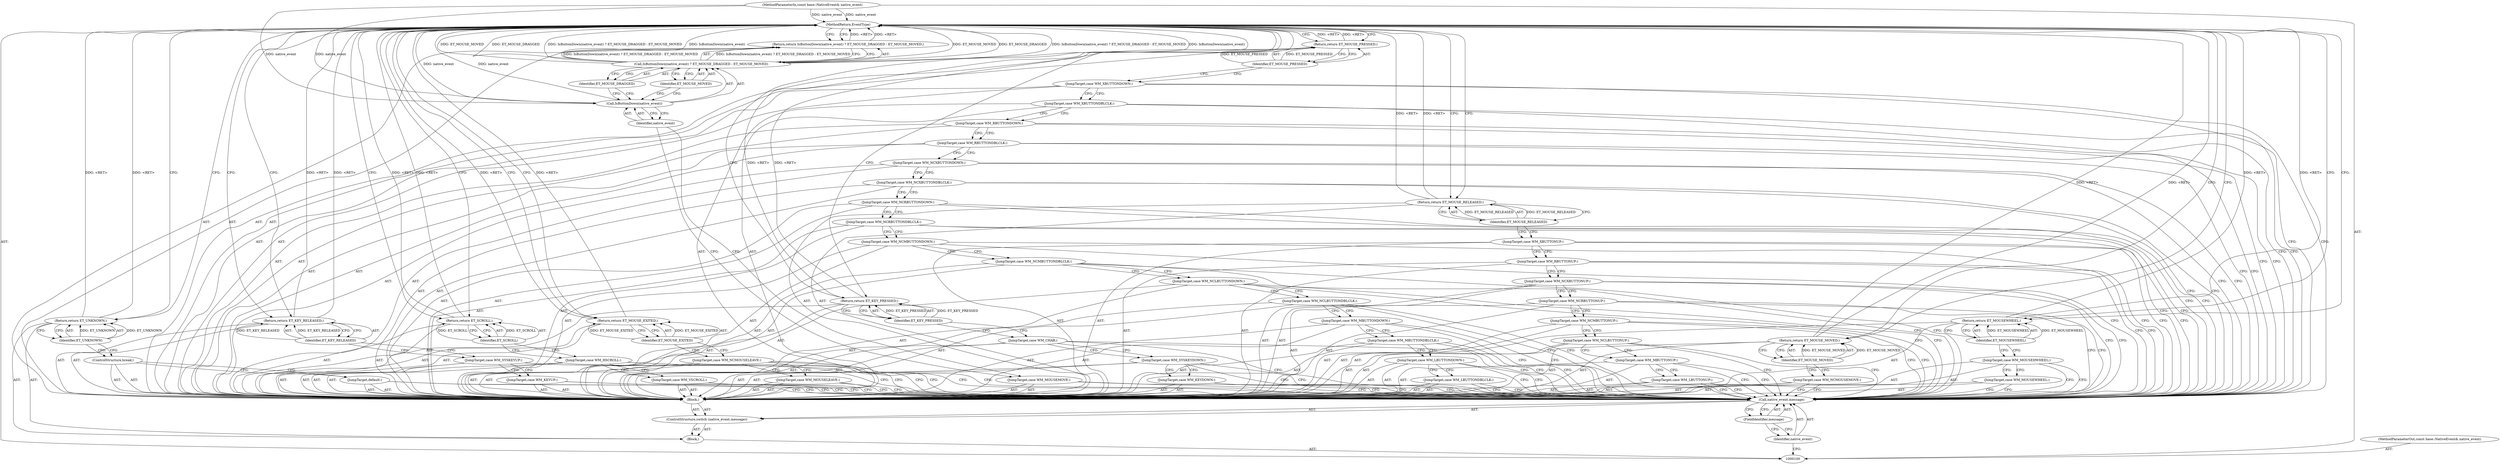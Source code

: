 digraph "0_Chrome_87c15175997b0103166020d79fe9048dcf4025f4" {
"1000171" [label="(MethodReturn,EventType)"];
"1000101" [label="(MethodParameterIn,const base::NativeEvent& native_event)"];
"1000192" [label="(MethodParameterOut,const base::NativeEvent& native_event)"];
"1000102" [label="(Block,)"];
"1000117" [label="(JumpTarget,case WM_LBUTTONDBLCLK:)"];
"1000118" [label="(JumpTarget,case WM_LBUTTONDOWN:)"];
"1000119" [label="(JumpTarget,case WM_MBUTTONDBLCLK:)"];
"1000120" [label="(JumpTarget,case WM_MBUTTONDOWN:)"];
"1000121" [label="(JumpTarget,case WM_NCLBUTTONDBLCLK:)"];
"1000122" [label="(JumpTarget,case WM_NCLBUTTONDOWN:)"];
"1000123" [label="(JumpTarget,case WM_NCMBUTTONDBLCLK:)"];
"1000124" [label="(JumpTarget,case WM_NCMBUTTONDOWN:)"];
"1000125" [label="(JumpTarget,case WM_NCRBUTTONDBLCLK:)"];
"1000126" [label="(JumpTarget,case WM_NCRBUTTONDOWN:)"];
"1000104" [label="(Call,native_event.message)"];
"1000105" [label="(Identifier,native_event)"];
"1000103" [label="(ControlStructure,switch (native_event.message))"];
"1000106" [label="(FieldIdentifier,message)"];
"1000107" [label="(Block,)"];
"1000127" [label="(JumpTarget,case WM_NCXBUTTONDBLCLK:)"];
"1000128" [label="(JumpTarget,case WM_NCXBUTTONDOWN:)"];
"1000129" [label="(JumpTarget,case WM_RBUTTONDBLCLK:)"];
"1000130" [label="(JumpTarget,case WM_RBUTTONDOWN:)"];
"1000131" [label="(JumpTarget,case WM_XBUTTONDBLCLK:)"];
"1000132" [label="(JumpTarget,case WM_XBUTTONDOWN:)"];
"1000134" [label="(Identifier,ET_MOUSE_PRESSED)"];
"1000133" [label="(Return,return ET_MOUSE_PRESSED;)"];
"1000135" [label="(JumpTarget,case WM_LBUTTONUP:)"];
"1000136" [label="(JumpTarget,case WM_MBUTTONUP:)"];
"1000137" [label="(JumpTarget,case WM_NCLBUTTONUP:)"];
"1000108" [label="(JumpTarget,case WM_KEYDOWN:)"];
"1000138" [label="(JumpTarget,case WM_NCMBUTTONUP:)"];
"1000139" [label="(JumpTarget,case WM_NCRBUTTONUP:)"];
"1000140" [label="(JumpTarget,case WM_NCXBUTTONUP:)"];
"1000141" [label="(JumpTarget,case WM_RBUTTONUP:)"];
"1000142" [label="(JumpTarget,case WM_XBUTTONUP:)"];
"1000144" [label="(Identifier,ET_MOUSE_RELEASED)"];
"1000143" [label="(Return,return ET_MOUSE_RELEASED;)"];
"1000145" [label="(JumpTarget,case WM_MOUSEMOVE:)"];
"1000147" [label="(Call,IsButtonDown(native_event) ? ET_MOUSE_DRAGGED : ET_MOUSE_MOVED)"];
"1000148" [label="(Call,IsButtonDown(native_event))"];
"1000149" [label="(Identifier,native_event)"];
"1000150" [label="(Identifier,ET_MOUSE_DRAGGED)"];
"1000146" [label="(Return,return IsButtonDown(native_event) ? ET_MOUSE_DRAGGED : ET_MOUSE_MOVED;)"];
"1000151" [label="(Identifier,ET_MOUSE_MOVED)"];
"1000152" [label="(JumpTarget,case WM_NCMOUSEMOVE:)"];
"1000154" [label="(Identifier,ET_MOUSE_MOVED)"];
"1000153" [label="(Return,return ET_MOUSE_MOVED;)"];
"1000109" [label="(JumpTarget,case WM_SYSKEYDOWN:)"];
"1000155" [label="(JumpTarget,case WM_MOUSEWHEEL:)"];
"1000156" [label="(JumpTarget,case WM_MOUSEHWHEEL:)"];
"1000158" [label="(Identifier,ET_MOUSEWHEEL)"];
"1000157" [label="(Return,return ET_MOUSEWHEEL;)"];
"1000159" [label="(JumpTarget,case WM_MOUSELEAVE:)"];
"1000160" [label="(JumpTarget,case WM_NCMOUSELEAVE:)"];
"1000162" [label="(Identifier,ET_MOUSE_EXITED)"];
"1000161" [label="(Return,return ET_MOUSE_EXITED;)"];
"1000163" [label="(JumpTarget,case WM_VSCROLL:)"];
"1000164" [label="(JumpTarget,case WM_HSCROLL:)"];
"1000166" [label="(Identifier,ET_SCROLL)"];
"1000165" [label="(Return,return ET_SCROLL;)"];
"1000167" [label="(JumpTarget,default:)"];
"1000110" [label="(JumpTarget,case WM_CHAR:)"];
"1000168" [label="(ControlStructure,break;)"];
"1000169" [label="(Return,return ET_UNKNOWN;)"];
"1000170" [label="(Identifier,ET_UNKNOWN)"];
"1000112" [label="(Identifier,ET_KEY_PRESSED)"];
"1000111" [label="(Return,return ET_KEY_PRESSED;)"];
"1000113" [label="(JumpTarget,case WM_KEYUP:)"];
"1000114" [label="(JumpTarget,case WM_SYSKEYUP:)"];
"1000116" [label="(Identifier,ET_KEY_RELEASED)"];
"1000115" [label="(Return,return ET_KEY_RELEASED;)"];
"1000171" -> "1000100"  [label="AST: "];
"1000171" -> "1000111"  [label="CFG: "];
"1000171" -> "1000115"  [label="CFG: "];
"1000171" -> "1000133"  [label="CFG: "];
"1000171" -> "1000143"  [label="CFG: "];
"1000171" -> "1000146"  [label="CFG: "];
"1000171" -> "1000153"  [label="CFG: "];
"1000171" -> "1000157"  [label="CFG: "];
"1000171" -> "1000161"  [label="CFG: "];
"1000171" -> "1000165"  [label="CFG: "];
"1000171" -> "1000169"  [label="CFG: "];
"1000161" -> "1000171"  [label="DDG: <RET>"];
"1000169" -> "1000171"  [label="DDG: <RET>"];
"1000165" -> "1000171"  [label="DDG: <RET>"];
"1000153" -> "1000171"  [label="DDG: <RET>"];
"1000111" -> "1000171"  [label="DDG: <RET>"];
"1000133" -> "1000171"  [label="DDG: <RET>"];
"1000146" -> "1000171"  [label="DDG: <RET>"];
"1000143" -> "1000171"  [label="DDG: <RET>"];
"1000115" -> "1000171"  [label="DDG: <RET>"];
"1000157" -> "1000171"  [label="DDG: <RET>"];
"1000147" -> "1000171"  [label="DDG: ET_MOUSE_MOVED"];
"1000147" -> "1000171"  [label="DDG: ET_MOUSE_DRAGGED"];
"1000147" -> "1000171"  [label="DDG: IsButtonDown(native_event) ? ET_MOUSE_DRAGGED : ET_MOUSE_MOVED"];
"1000147" -> "1000171"  [label="DDG: IsButtonDown(native_event)"];
"1000101" -> "1000171"  [label="DDG: native_event"];
"1000148" -> "1000171"  [label="DDG: native_event"];
"1000101" -> "1000100"  [label="AST: "];
"1000101" -> "1000171"  [label="DDG: native_event"];
"1000101" -> "1000148"  [label="DDG: native_event"];
"1000192" -> "1000100"  [label="AST: "];
"1000102" -> "1000100"  [label="AST: "];
"1000103" -> "1000102"  [label="AST: "];
"1000169" -> "1000102"  [label="AST: "];
"1000117" -> "1000107"  [label="AST: "];
"1000117" -> "1000104"  [label="CFG: "];
"1000118" -> "1000117"  [label="CFG: "];
"1000118" -> "1000107"  [label="AST: "];
"1000118" -> "1000104"  [label="CFG: "];
"1000118" -> "1000117"  [label="CFG: "];
"1000119" -> "1000118"  [label="CFG: "];
"1000119" -> "1000107"  [label="AST: "];
"1000119" -> "1000104"  [label="CFG: "];
"1000119" -> "1000118"  [label="CFG: "];
"1000120" -> "1000119"  [label="CFG: "];
"1000120" -> "1000107"  [label="AST: "];
"1000120" -> "1000104"  [label="CFG: "];
"1000120" -> "1000119"  [label="CFG: "];
"1000121" -> "1000120"  [label="CFG: "];
"1000121" -> "1000107"  [label="AST: "];
"1000121" -> "1000104"  [label="CFG: "];
"1000121" -> "1000120"  [label="CFG: "];
"1000122" -> "1000121"  [label="CFG: "];
"1000122" -> "1000107"  [label="AST: "];
"1000122" -> "1000104"  [label="CFG: "];
"1000122" -> "1000121"  [label="CFG: "];
"1000123" -> "1000122"  [label="CFG: "];
"1000123" -> "1000107"  [label="AST: "];
"1000123" -> "1000104"  [label="CFG: "];
"1000123" -> "1000122"  [label="CFG: "];
"1000124" -> "1000123"  [label="CFG: "];
"1000124" -> "1000107"  [label="AST: "];
"1000124" -> "1000104"  [label="CFG: "];
"1000124" -> "1000123"  [label="CFG: "];
"1000125" -> "1000124"  [label="CFG: "];
"1000125" -> "1000107"  [label="AST: "];
"1000125" -> "1000104"  [label="CFG: "];
"1000125" -> "1000124"  [label="CFG: "];
"1000126" -> "1000125"  [label="CFG: "];
"1000126" -> "1000107"  [label="AST: "];
"1000126" -> "1000104"  [label="CFG: "];
"1000126" -> "1000125"  [label="CFG: "];
"1000127" -> "1000126"  [label="CFG: "];
"1000104" -> "1000103"  [label="AST: "];
"1000104" -> "1000106"  [label="CFG: "];
"1000105" -> "1000104"  [label="AST: "];
"1000106" -> "1000104"  [label="AST: "];
"1000108" -> "1000104"  [label="CFG: "];
"1000109" -> "1000104"  [label="CFG: "];
"1000110" -> "1000104"  [label="CFG: "];
"1000113" -> "1000104"  [label="CFG: "];
"1000114" -> "1000104"  [label="CFG: "];
"1000117" -> "1000104"  [label="CFG: "];
"1000118" -> "1000104"  [label="CFG: "];
"1000119" -> "1000104"  [label="CFG: "];
"1000120" -> "1000104"  [label="CFG: "];
"1000121" -> "1000104"  [label="CFG: "];
"1000122" -> "1000104"  [label="CFG: "];
"1000123" -> "1000104"  [label="CFG: "];
"1000124" -> "1000104"  [label="CFG: "];
"1000125" -> "1000104"  [label="CFG: "];
"1000126" -> "1000104"  [label="CFG: "];
"1000127" -> "1000104"  [label="CFG: "];
"1000128" -> "1000104"  [label="CFG: "];
"1000129" -> "1000104"  [label="CFG: "];
"1000130" -> "1000104"  [label="CFG: "];
"1000131" -> "1000104"  [label="CFG: "];
"1000132" -> "1000104"  [label="CFG: "];
"1000135" -> "1000104"  [label="CFG: "];
"1000136" -> "1000104"  [label="CFG: "];
"1000137" -> "1000104"  [label="CFG: "];
"1000138" -> "1000104"  [label="CFG: "];
"1000139" -> "1000104"  [label="CFG: "];
"1000140" -> "1000104"  [label="CFG: "];
"1000141" -> "1000104"  [label="CFG: "];
"1000142" -> "1000104"  [label="CFG: "];
"1000145" -> "1000104"  [label="CFG: "];
"1000152" -> "1000104"  [label="CFG: "];
"1000155" -> "1000104"  [label="CFG: "];
"1000156" -> "1000104"  [label="CFG: "];
"1000159" -> "1000104"  [label="CFG: "];
"1000160" -> "1000104"  [label="CFG: "];
"1000163" -> "1000104"  [label="CFG: "];
"1000164" -> "1000104"  [label="CFG: "];
"1000167" -> "1000104"  [label="CFG: "];
"1000105" -> "1000104"  [label="AST: "];
"1000105" -> "1000100"  [label="CFG: "];
"1000106" -> "1000105"  [label="CFG: "];
"1000103" -> "1000102"  [label="AST: "];
"1000104" -> "1000103"  [label="AST: "];
"1000107" -> "1000103"  [label="AST: "];
"1000106" -> "1000104"  [label="AST: "];
"1000106" -> "1000105"  [label="CFG: "];
"1000104" -> "1000106"  [label="CFG: "];
"1000107" -> "1000103"  [label="AST: "];
"1000108" -> "1000107"  [label="AST: "];
"1000109" -> "1000107"  [label="AST: "];
"1000110" -> "1000107"  [label="AST: "];
"1000111" -> "1000107"  [label="AST: "];
"1000113" -> "1000107"  [label="AST: "];
"1000114" -> "1000107"  [label="AST: "];
"1000115" -> "1000107"  [label="AST: "];
"1000117" -> "1000107"  [label="AST: "];
"1000118" -> "1000107"  [label="AST: "];
"1000119" -> "1000107"  [label="AST: "];
"1000120" -> "1000107"  [label="AST: "];
"1000121" -> "1000107"  [label="AST: "];
"1000122" -> "1000107"  [label="AST: "];
"1000123" -> "1000107"  [label="AST: "];
"1000124" -> "1000107"  [label="AST: "];
"1000125" -> "1000107"  [label="AST: "];
"1000126" -> "1000107"  [label="AST: "];
"1000127" -> "1000107"  [label="AST: "];
"1000128" -> "1000107"  [label="AST: "];
"1000129" -> "1000107"  [label="AST: "];
"1000130" -> "1000107"  [label="AST: "];
"1000131" -> "1000107"  [label="AST: "];
"1000132" -> "1000107"  [label="AST: "];
"1000133" -> "1000107"  [label="AST: "];
"1000135" -> "1000107"  [label="AST: "];
"1000136" -> "1000107"  [label="AST: "];
"1000137" -> "1000107"  [label="AST: "];
"1000138" -> "1000107"  [label="AST: "];
"1000139" -> "1000107"  [label="AST: "];
"1000140" -> "1000107"  [label="AST: "];
"1000141" -> "1000107"  [label="AST: "];
"1000142" -> "1000107"  [label="AST: "];
"1000143" -> "1000107"  [label="AST: "];
"1000145" -> "1000107"  [label="AST: "];
"1000146" -> "1000107"  [label="AST: "];
"1000152" -> "1000107"  [label="AST: "];
"1000153" -> "1000107"  [label="AST: "];
"1000155" -> "1000107"  [label="AST: "];
"1000156" -> "1000107"  [label="AST: "];
"1000157" -> "1000107"  [label="AST: "];
"1000159" -> "1000107"  [label="AST: "];
"1000160" -> "1000107"  [label="AST: "];
"1000161" -> "1000107"  [label="AST: "];
"1000163" -> "1000107"  [label="AST: "];
"1000164" -> "1000107"  [label="AST: "];
"1000165" -> "1000107"  [label="AST: "];
"1000167" -> "1000107"  [label="AST: "];
"1000168" -> "1000107"  [label="AST: "];
"1000127" -> "1000107"  [label="AST: "];
"1000127" -> "1000104"  [label="CFG: "];
"1000127" -> "1000126"  [label="CFG: "];
"1000128" -> "1000127"  [label="CFG: "];
"1000128" -> "1000107"  [label="AST: "];
"1000128" -> "1000104"  [label="CFG: "];
"1000128" -> "1000127"  [label="CFG: "];
"1000129" -> "1000128"  [label="CFG: "];
"1000129" -> "1000107"  [label="AST: "];
"1000129" -> "1000104"  [label="CFG: "];
"1000129" -> "1000128"  [label="CFG: "];
"1000130" -> "1000129"  [label="CFG: "];
"1000130" -> "1000107"  [label="AST: "];
"1000130" -> "1000104"  [label="CFG: "];
"1000130" -> "1000129"  [label="CFG: "];
"1000131" -> "1000130"  [label="CFG: "];
"1000131" -> "1000107"  [label="AST: "];
"1000131" -> "1000104"  [label="CFG: "];
"1000131" -> "1000130"  [label="CFG: "];
"1000132" -> "1000131"  [label="CFG: "];
"1000132" -> "1000107"  [label="AST: "];
"1000132" -> "1000104"  [label="CFG: "];
"1000132" -> "1000131"  [label="CFG: "];
"1000134" -> "1000132"  [label="CFG: "];
"1000134" -> "1000133"  [label="AST: "];
"1000134" -> "1000132"  [label="CFG: "];
"1000133" -> "1000134"  [label="CFG: "];
"1000134" -> "1000133"  [label="DDG: ET_MOUSE_PRESSED"];
"1000133" -> "1000107"  [label="AST: "];
"1000133" -> "1000134"  [label="CFG: "];
"1000134" -> "1000133"  [label="AST: "];
"1000171" -> "1000133"  [label="CFG: "];
"1000133" -> "1000171"  [label="DDG: <RET>"];
"1000134" -> "1000133"  [label="DDG: ET_MOUSE_PRESSED"];
"1000135" -> "1000107"  [label="AST: "];
"1000135" -> "1000104"  [label="CFG: "];
"1000136" -> "1000135"  [label="CFG: "];
"1000136" -> "1000107"  [label="AST: "];
"1000136" -> "1000104"  [label="CFG: "];
"1000136" -> "1000135"  [label="CFG: "];
"1000137" -> "1000136"  [label="CFG: "];
"1000137" -> "1000107"  [label="AST: "];
"1000137" -> "1000104"  [label="CFG: "];
"1000137" -> "1000136"  [label="CFG: "];
"1000138" -> "1000137"  [label="CFG: "];
"1000108" -> "1000107"  [label="AST: "];
"1000108" -> "1000104"  [label="CFG: "];
"1000109" -> "1000108"  [label="CFG: "];
"1000138" -> "1000107"  [label="AST: "];
"1000138" -> "1000104"  [label="CFG: "];
"1000138" -> "1000137"  [label="CFG: "];
"1000139" -> "1000138"  [label="CFG: "];
"1000139" -> "1000107"  [label="AST: "];
"1000139" -> "1000104"  [label="CFG: "];
"1000139" -> "1000138"  [label="CFG: "];
"1000140" -> "1000139"  [label="CFG: "];
"1000140" -> "1000107"  [label="AST: "];
"1000140" -> "1000104"  [label="CFG: "];
"1000140" -> "1000139"  [label="CFG: "];
"1000141" -> "1000140"  [label="CFG: "];
"1000141" -> "1000107"  [label="AST: "];
"1000141" -> "1000104"  [label="CFG: "];
"1000141" -> "1000140"  [label="CFG: "];
"1000142" -> "1000141"  [label="CFG: "];
"1000142" -> "1000107"  [label="AST: "];
"1000142" -> "1000104"  [label="CFG: "];
"1000142" -> "1000141"  [label="CFG: "];
"1000144" -> "1000142"  [label="CFG: "];
"1000144" -> "1000143"  [label="AST: "];
"1000144" -> "1000142"  [label="CFG: "];
"1000143" -> "1000144"  [label="CFG: "];
"1000144" -> "1000143"  [label="DDG: ET_MOUSE_RELEASED"];
"1000143" -> "1000107"  [label="AST: "];
"1000143" -> "1000144"  [label="CFG: "];
"1000144" -> "1000143"  [label="AST: "];
"1000171" -> "1000143"  [label="CFG: "];
"1000143" -> "1000171"  [label="DDG: <RET>"];
"1000144" -> "1000143"  [label="DDG: ET_MOUSE_RELEASED"];
"1000145" -> "1000107"  [label="AST: "];
"1000145" -> "1000104"  [label="CFG: "];
"1000149" -> "1000145"  [label="CFG: "];
"1000147" -> "1000146"  [label="AST: "];
"1000147" -> "1000150"  [label="CFG: "];
"1000147" -> "1000151"  [label="CFG: "];
"1000148" -> "1000147"  [label="AST: "];
"1000150" -> "1000147"  [label="AST: "];
"1000151" -> "1000147"  [label="AST: "];
"1000146" -> "1000147"  [label="CFG: "];
"1000147" -> "1000171"  [label="DDG: ET_MOUSE_MOVED"];
"1000147" -> "1000171"  [label="DDG: ET_MOUSE_DRAGGED"];
"1000147" -> "1000171"  [label="DDG: IsButtonDown(native_event) ? ET_MOUSE_DRAGGED : ET_MOUSE_MOVED"];
"1000147" -> "1000171"  [label="DDG: IsButtonDown(native_event)"];
"1000147" -> "1000146"  [label="DDG: IsButtonDown(native_event) ? ET_MOUSE_DRAGGED : ET_MOUSE_MOVED"];
"1000148" -> "1000147"  [label="AST: "];
"1000148" -> "1000149"  [label="CFG: "];
"1000149" -> "1000148"  [label="AST: "];
"1000150" -> "1000148"  [label="CFG: "];
"1000151" -> "1000148"  [label="CFG: "];
"1000148" -> "1000171"  [label="DDG: native_event"];
"1000101" -> "1000148"  [label="DDG: native_event"];
"1000149" -> "1000148"  [label="AST: "];
"1000149" -> "1000145"  [label="CFG: "];
"1000148" -> "1000149"  [label="CFG: "];
"1000150" -> "1000147"  [label="AST: "];
"1000150" -> "1000148"  [label="CFG: "];
"1000147" -> "1000150"  [label="CFG: "];
"1000146" -> "1000107"  [label="AST: "];
"1000146" -> "1000147"  [label="CFG: "];
"1000147" -> "1000146"  [label="AST: "];
"1000171" -> "1000146"  [label="CFG: "];
"1000146" -> "1000171"  [label="DDG: <RET>"];
"1000147" -> "1000146"  [label="DDG: IsButtonDown(native_event) ? ET_MOUSE_DRAGGED : ET_MOUSE_MOVED"];
"1000151" -> "1000147"  [label="AST: "];
"1000151" -> "1000148"  [label="CFG: "];
"1000147" -> "1000151"  [label="CFG: "];
"1000152" -> "1000107"  [label="AST: "];
"1000152" -> "1000104"  [label="CFG: "];
"1000154" -> "1000152"  [label="CFG: "];
"1000154" -> "1000153"  [label="AST: "];
"1000154" -> "1000152"  [label="CFG: "];
"1000153" -> "1000154"  [label="CFG: "];
"1000154" -> "1000153"  [label="DDG: ET_MOUSE_MOVED"];
"1000153" -> "1000107"  [label="AST: "];
"1000153" -> "1000154"  [label="CFG: "];
"1000154" -> "1000153"  [label="AST: "];
"1000171" -> "1000153"  [label="CFG: "];
"1000153" -> "1000171"  [label="DDG: <RET>"];
"1000154" -> "1000153"  [label="DDG: ET_MOUSE_MOVED"];
"1000109" -> "1000107"  [label="AST: "];
"1000109" -> "1000104"  [label="CFG: "];
"1000109" -> "1000108"  [label="CFG: "];
"1000110" -> "1000109"  [label="CFG: "];
"1000155" -> "1000107"  [label="AST: "];
"1000155" -> "1000104"  [label="CFG: "];
"1000156" -> "1000155"  [label="CFG: "];
"1000156" -> "1000107"  [label="AST: "];
"1000156" -> "1000104"  [label="CFG: "];
"1000156" -> "1000155"  [label="CFG: "];
"1000158" -> "1000156"  [label="CFG: "];
"1000158" -> "1000157"  [label="AST: "];
"1000158" -> "1000156"  [label="CFG: "];
"1000157" -> "1000158"  [label="CFG: "];
"1000158" -> "1000157"  [label="DDG: ET_MOUSEWHEEL"];
"1000157" -> "1000107"  [label="AST: "];
"1000157" -> "1000158"  [label="CFG: "];
"1000158" -> "1000157"  [label="AST: "];
"1000171" -> "1000157"  [label="CFG: "];
"1000157" -> "1000171"  [label="DDG: <RET>"];
"1000158" -> "1000157"  [label="DDG: ET_MOUSEWHEEL"];
"1000159" -> "1000107"  [label="AST: "];
"1000159" -> "1000104"  [label="CFG: "];
"1000160" -> "1000159"  [label="CFG: "];
"1000160" -> "1000107"  [label="AST: "];
"1000160" -> "1000104"  [label="CFG: "];
"1000160" -> "1000159"  [label="CFG: "];
"1000162" -> "1000160"  [label="CFG: "];
"1000162" -> "1000161"  [label="AST: "];
"1000162" -> "1000160"  [label="CFG: "];
"1000161" -> "1000162"  [label="CFG: "];
"1000162" -> "1000161"  [label="DDG: ET_MOUSE_EXITED"];
"1000161" -> "1000107"  [label="AST: "];
"1000161" -> "1000162"  [label="CFG: "];
"1000162" -> "1000161"  [label="AST: "];
"1000171" -> "1000161"  [label="CFG: "];
"1000161" -> "1000171"  [label="DDG: <RET>"];
"1000162" -> "1000161"  [label="DDG: ET_MOUSE_EXITED"];
"1000163" -> "1000107"  [label="AST: "];
"1000163" -> "1000104"  [label="CFG: "];
"1000164" -> "1000163"  [label="CFG: "];
"1000164" -> "1000107"  [label="AST: "];
"1000164" -> "1000104"  [label="CFG: "];
"1000164" -> "1000163"  [label="CFG: "];
"1000166" -> "1000164"  [label="CFG: "];
"1000166" -> "1000165"  [label="AST: "];
"1000166" -> "1000164"  [label="CFG: "];
"1000165" -> "1000166"  [label="CFG: "];
"1000166" -> "1000165"  [label="DDG: ET_SCROLL"];
"1000165" -> "1000107"  [label="AST: "];
"1000165" -> "1000166"  [label="CFG: "];
"1000166" -> "1000165"  [label="AST: "];
"1000171" -> "1000165"  [label="CFG: "];
"1000165" -> "1000171"  [label="DDG: <RET>"];
"1000166" -> "1000165"  [label="DDG: ET_SCROLL"];
"1000167" -> "1000107"  [label="AST: "];
"1000167" -> "1000104"  [label="CFG: "];
"1000168" -> "1000167"  [label="CFG: "];
"1000110" -> "1000107"  [label="AST: "];
"1000110" -> "1000104"  [label="CFG: "];
"1000110" -> "1000109"  [label="CFG: "];
"1000112" -> "1000110"  [label="CFG: "];
"1000168" -> "1000107"  [label="AST: "];
"1000168" -> "1000167"  [label="CFG: "];
"1000170" -> "1000168"  [label="CFG: "];
"1000169" -> "1000102"  [label="AST: "];
"1000169" -> "1000170"  [label="CFG: "];
"1000170" -> "1000169"  [label="AST: "];
"1000171" -> "1000169"  [label="CFG: "];
"1000169" -> "1000171"  [label="DDG: <RET>"];
"1000170" -> "1000169"  [label="DDG: ET_UNKNOWN"];
"1000170" -> "1000169"  [label="AST: "];
"1000170" -> "1000168"  [label="CFG: "];
"1000169" -> "1000170"  [label="CFG: "];
"1000170" -> "1000169"  [label="DDG: ET_UNKNOWN"];
"1000112" -> "1000111"  [label="AST: "];
"1000112" -> "1000110"  [label="CFG: "];
"1000111" -> "1000112"  [label="CFG: "];
"1000112" -> "1000111"  [label="DDG: ET_KEY_PRESSED"];
"1000111" -> "1000107"  [label="AST: "];
"1000111" -> "1000112"  [label="CFG: "];
"1000112" -> "1000111"  [label="AST: "];
"1000171" -> "1000111"  [label="CFG: "];
"1000111" -> "1000171"  [label="DDG: <RET>"];
"1000112" -> "1000111"  [label="DDG: ET_KEY_PRESSED"];
"1000113" -> "1000107"  [label="AST: "];
"1000113" -> "1000104"  [label="CFG: "];
"1000114" -> "1000113"  [label="CFG: "];
"1000114" -> "1000107"  [label="AST: "];
"1000114" -> "1000104"  [label="CFG: "];
"1000114" -> "1000113"  [label="CFG: "];
"1000116" -> "1000114"  [label="CFG: "];
"1000116" -> "1000115"  [label="AST: "];
"1000116" -> "1000114"  [label="CFG: "];
"1000115" -> "1000116"  [label="CFG: "];
"1000116" -> "1000115"  [label="DDG: ET_KEY_RELEASED"];
"1000115" -> "1000107"  [label="AST: "];
"1000115" -> "1000116"  [label="CFG: "];
"1000116" -> "1000115"  [label="AST: "];
"1000171" -> "1000115"  [label="CFG: "];
"1000115" -> "1000171"  [label="DDG: <RET>"];
"1000116" -> "1000115"  [label="DDG: ET_KEY_RELEASED"];
}
